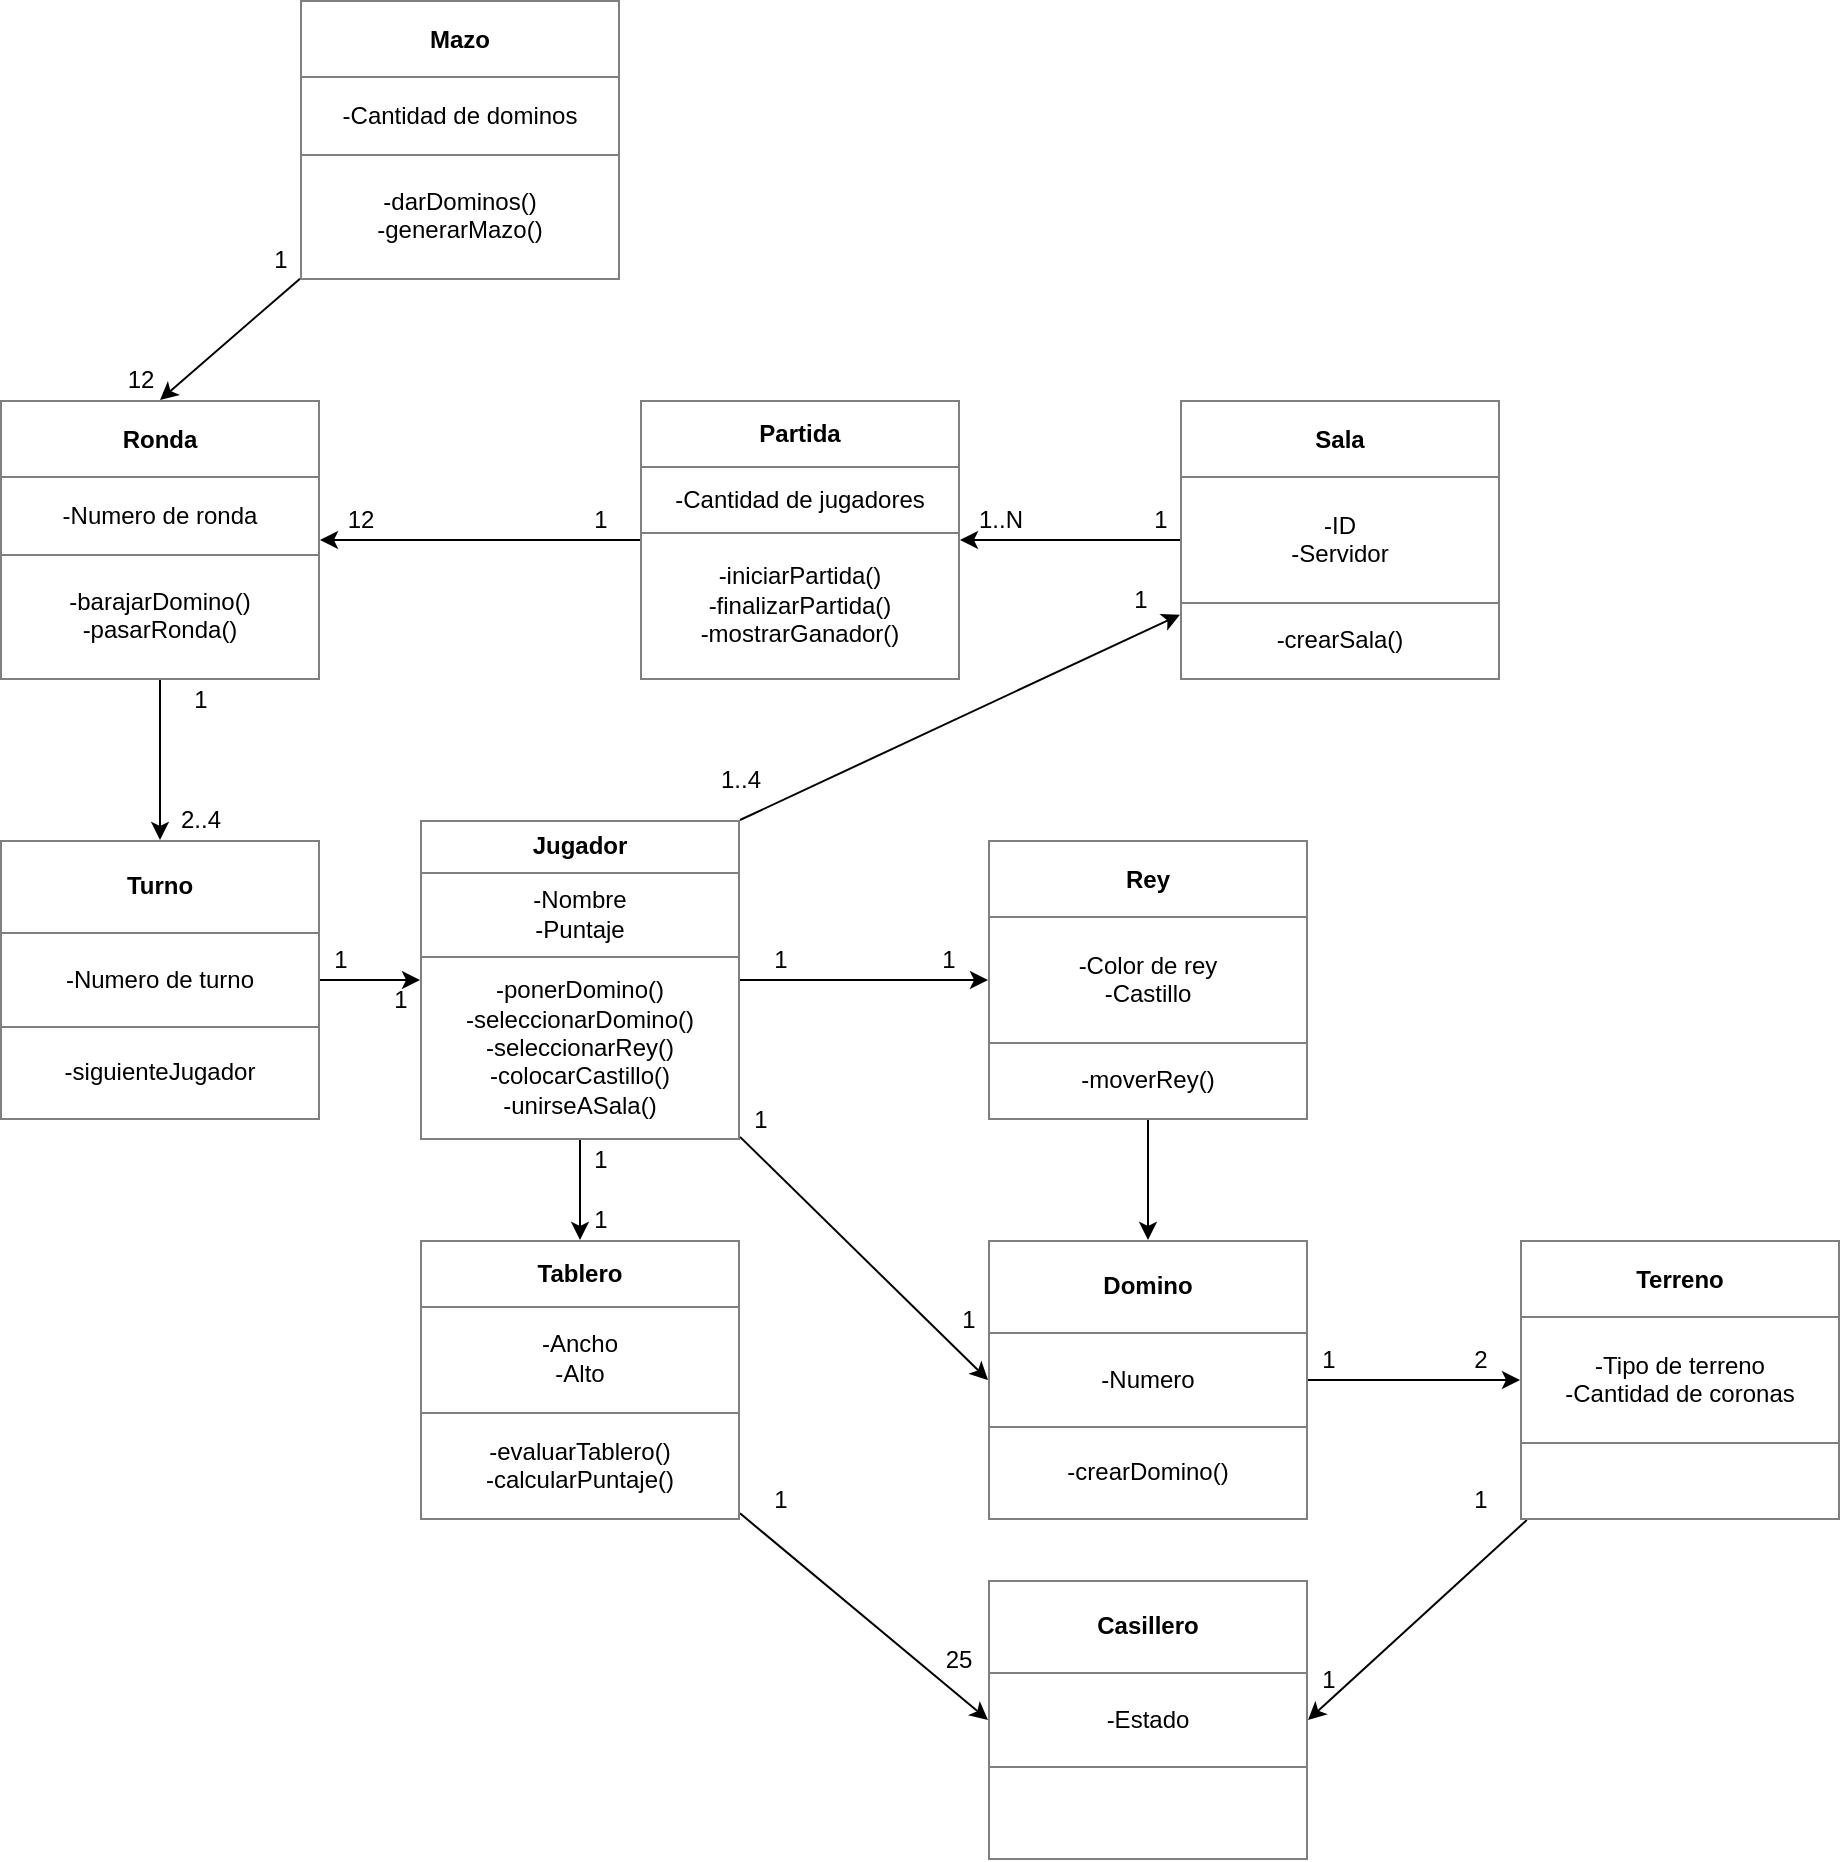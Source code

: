 <mxfile version="14.4.3" type="device"><diagram id="wr0oimCMR7lxPX60rHJX" name="Page-1"><mxGraphModel dx="1913" dy="1795" grid="1" gridSize="10" guides="1" tooltips="1" connect="1" arrows="1" fold="1" page="1" pageScale="1" pageWidth="827" pageHeight="1169" math="0" shadow="0"><root><mxCell id="0"/><mxCell id="1" parent="0"/><mxCell id="RUWfkkjb_o2PLZvLdnvy-16" style="edgeStyle=none;rounded=0;orthogonalLoop=1;jettySize=auto;html=1;" parent="1" source="RUWfkkjb_o2PLZvLdnvy-1" target="RUWfkkjb_o2PLZvLdnvy-7" edge="1"><mxGeometry relative="1" as="geometry"/></mxCell><mxCell id="RUWfkkjb_o2PLZvLdnvy-1" value="&lt;table border=&quot;1&quot; width=&quot;100%&quot; cellpadding=&quot;4&quot; style=&quot;width: 100% ; height: 100% ; border-collapse: collapse&quot;&gt;&lt;tbody&gt;&lt;tr&gt;&lt;th align=&quot;center&quot;&gt;Domino&lt;/th&gt;&lt;/tr&gt;&lt;tr&gt;&lt;td align=&quot;center&quot;&gt;-Numero&lt;/td&gt;&lt;/tr&gt;&lt;tr&gt;&lt;td align=&quot;center&quot;&gt;-crearDomino()&lt;/td&gt;&lt;/tr&gt;&lt;/tbody&gt;&lt;/table&gt;" style="text;html=1;strokeColor=none;fillColor=none;overflow=fill;" parent="1" vertex="1"><mxGeometry x="334" y="250" width="160" height="140" as="geometry"/></mxCell><mxCell id="RUWfkkjb_o2PLZvLdnvy-17" style="edgeStyle=none;rounded=0;orthogonalLoop=1;jettySize=auto;html=1;entryX=0;entryY=0.5;entryDx=0;entryDy=0;" parent="1" source="RUWfkkjb_o2PLZvLdnvy-3" target="RUWfkkjb_o2PLZvLdnvy-6" edge="1"><mxGeometry relative="1" as="geometry"/></mxCell><mxCell id="RUWfkkjb_o2PLZvLdnvy-3" value="&lt;table border=&quot;1&quot; width=&quot;100%&quot; cellpadding=&quot;4&quot; style=&quot;width: 100% ; height: 100% ; border-collapse: collapse&quot;&gt;&lt;tbody&gt;&lt;tr&gt;&lt;th align=&quot;center&quot;&gt;Tablero&lt;/th&gt;&lt;/tr&gt;&lt;tr&gt;&lt;td align=&quot;center&quot;&gt;-Ancho&lt;br&gt;-Alto&lt;br&gt;&lt;/td&gt;&lt;/tr&gt;&lt;tr&gt;&lt;td align=&quot;center&quot;&gt;-evaluarTablero()&lt;br&gt;-calcularPuntaje()&lt;/td&gt;&lt;/tr&gt;&lt;/tbody&gt;&lt;/table&gt;" style="text;html=1;strokeColor=none;fillColor=none;overflow=fill;" parent="1" vertex="1"><mxGeometry x="50" y="250" width="160" height="140" as="geometry"/></mxCell><mxCell id="RUWfkkjb_o2PLZvLdnvy-10" style="edgeStyle=orthogonalEdgeStyle;rounded=0;orthogonalLoop=1;jettySize=auto;html=1;entryX=0;entryY=0.5;entryDx=0;entryDy=0;" parent="1" source="RUWfkkjb_o2PLZvLdnvy-4" target="RUWfkkjb_o2PLZvLdnvy-5" edge="1"><mxGeometry relative="1" as="geometry"/></mxCell><mxCell id="RUWfkkjb_o2PLZvLdnvy-12" style="edgeStyle=orthogonalEdgeStyle;rounded=0;orthogonalLoop=1;jettySize=auto;html=1;entryX=0.5;entryY=0;entryDx=0;entryDy=0;" parent="1" source="RUWfkkjb_o2PLZvLdnvy-4" target="RUWfkkjb_o2PLZvLdnvy-3" edge="1"><mxGeometry relative="1" as="geometry"/></mxCell><mxCell id="RUWfkkjb_o2PLZvLdnvy-14" style="rounded=0;orthogonalLoop=1;jettySize=auto;html=1;entryX=0;entryY=0.5;entryDx=0;entryDy=0;" parent="1" source="RUWfkkjb_o2PLZvLdnvy-4" target="RUWfkkjb_o2PLZvLdnvy-1" edge="1"><mxGeometry relative="1" as="geometry"/></mxCell><mxCell id="RUWfkkjb_o2PLZvLdnvy-4" value="&lt;table border=&quot;1&quot; width=&quot;100%&quot; cellpadding=&quot;4&quot; style=&quot;width: 100% ; height: 100% ; border-collapse: collapse&quot;&gt;&lt;tbody&gt;&lt;tr&gt;&lt;th align=&quot;center&quot;&gt;Jugador&lt;/th&gt;&lt;/tr&gt;&lt;tr&gt;&lt;td align=&quot;center&quot;&gt;-Nombre&lt;br&gt;-Puntaje&lt;br&gt;&lt;/td&gt;&lt;/tr&gt;&lt;tr&gt;&lt;td align=&quot;center&quot;&gt;-ponerDomino()&lt;br&gt;-seleccionarDomino()&lt;br&gt;-seleccionarRey()&lt;br&gt;-colocarCastillo()&lt;br&gt;-unirseASala()&lt;/td&gt;&lt;/tr&gt;&lt;/tbody&gt;&lt;/table&gt;" style="text;html=1;strokeColor=none;fillColor=none;overflow=fill;" parent="1" vertex="1"><mxGeometry x="50" y="40" width="160" height="160" as="geometry"/></mxCell><mxCell id="RUWfkkjb_o2PLZvLdnvy-13" style="edgeStyle=orthogonalEdgeStyle;rounded=0;orthogonalLoop=1;jettySize=auto;html=1;entryX=0.5;entryY=0;entryDx=0;entryDy=0;" parent="1" source="RUWfkkjb_o2PLZvLdnvy-5" target="RUWfkkjb_o2PLZvLdnvy-1" edge="1"><mxGeometry relative="1" as="geometry"/></mxCell><mxCell id="RUWfkkjb_o2PLZvLdnvy-5" value="&lt;table border=&quot;1&quot; width=&quot;100%&quot; cellpadding=&quot;4&quot; style=&quot;width: 100% ; height: 100% ; border-collapse: collapse&quot;&gt;&lt;tbody&gt;&lt;tr&gt;&lt;th align=&quot;center&quot;&gt;Rey&lt;/th&gt;&lt;/tr&gt;&lt;tr&gt;&lt;td align=&quot;center&quot;&gt;-Color de rey&lt;br&gt;-Castillo&lt;/td&gt;&lt;/tr&gt;&lt;tr&gt;&lt;td align=&quot;center&quot;&gt;-moverRey()&lt;/td&gt;&lt;/tr&gt;&lt;/tbody&gt;&lt;/table&gt;" style="text;html=1;strokeColor=none;fillColor=none;overflow=fill;" parent="1" vertex="1"><mxGeometry x="334" y="50" width="160" height="140" as="geometry"/></mxCell><mxCell id="RUWfkkjb_o2PLZvLdnvy-6" value="&lt;table border=&quot;1&quot; width=&quot;100%&quot; cellpadding=&quot;4&quot; style=&quot;width: 100% ; height: 100% ; border-collapse: collapse&quot;&gt;&lt;tbody&gt;&lt;tr&gt;&lt;th align=&quot;center&quot;&gt;Casillero&lt;/th&gt;&lt;/tr&gt;&lt;tr&gt;&lt;td align=&quot;center&quot;&gt;-Estado&lt;br&gt;&lt;/td&gt;&lt;/tr&gt;&lt;tr&gt;&lt;td align=&quot;center&quot;&gt;&lt;br&gt;&lt;/td&gt;&lt;/tr&gt;&lt;/tbody&gt;&lt;/table&gt;" style="text;html=1;strokeColor=none;fillColor=none;overflow=fill;" parent="1" vertex="1"><mxGeometry x="334" y="420" width="160" height="140" as="geometry"/></mxCell><mxCell id="RUWfkkjb_o2PLZvLdnvy-18" style="edgeStyle=none;rounded=0;orthogonalLoop=1;jettySize=auto;html=1;entryX=1;entryY=0.5;entryDx=0;entryDy=0;" parent="1" source="RUWfkkjb_o2PLZvLdnvy-7" target="RUWfkkjb_o2PLZvLdnvy-6" edge="1"><mxGeometry relative="1" as="geometry"/></mxCell><mxCell id="RUWfkkjb_o2PLZvLdnvy-7" value="&lt;table border=&quot;1&quot; width=&quot;100%&quot; cellpadding=&quot;4&quot; style=&quot;width: 100% ; height: 100% ; border-collapse: collapse&quot;&gt;&lt;tbody&gt;&lt;tr&gt;&lt;th align=&quot;center&quot;&gt;Terreno&lt;/th&gt;&lt;/tr&gt;&lt;tr&gt;&lt;td align=&quot;center&quot;&gt;-Tipo de terreno&lt;br&gt;-Cantidad de coronas&lt;br&gt;&lt;/td&gt;&lt;/tr&gt;&lt;tr&gt;&lt;td align=&quot;center&quot;&gt;&lt;br&gt;&lt;/td&gt;&lt;/tr&gt;&lt;/tbody&gt;&lt;/table&gt;" style="text;html=1;strokeColor=none;fillColor=none;overflow=fill;" parent="1" vertex="1"><mxGeometry x="600" y="250" width="160" height="140" as="geometry"/></mxCell><mxCell id="RUWfkkjb_o2PLZvLdnvy-19" style="edgeStyle=none;rounded=0;orthogonalLoop=1;jettySize=auto;html=1;" parent="1" source="RUWfkkjb_o2PLZvLdnvy-8" target="RUWfkkjb_o2PLZvLdnvy-4" edge="1"><mxGeometry relative="1" as="geometry"/></mxCell><mxCell id="RUWfkkjb_o2PLZvLdnvy-8" value="&lt;table border=&quot;1&quot; width=&quot;100%&quot; cellpadding=&quot;4&quot; style=&quot;width: 100% ; height: 100% ; border-collapse: collapse&quot;&gt;&lt;tbody&gt;&lt;tr&gt;&lt;th align=&quot;center&quot;&gt;Turno&lt;/th&gt;&lt;/tr&gt;&lt;tr&gt;&lt;td align=&quot;center&quot;&gt;-Numero de turno&lt;/td&gt;&lt;/tr&gt;&lt;tr&gt;&lt;td align=&quot;center&quot;&gt;-siguienteJugador&lt;/td&gt;&lt;/tr&gt;&lt;/tbody&gt;&lt;/table&gt;" style="text;html=1;strokeColor=none;fillColor=none;overflow=fill;" parent="1" vertex="1"><mxGeometry x="-160" y="50" width="160" height="140" as="geometry"/></mxCell><mxCell id="RUWfkkjb_o2PLZvLdnvy-20" style="edgeStyle=none;rounded=0;orthogonalLoop=1;jettySize=auto;html=1;entryX=0.5;entryY=0;entryDx=0;entryDy=0;" parent="1" source="RUWfkkjb_o2PLZvLdnvy-9" target="RUWfkkjb_o2PLZvLdnvy-8" edge="1"><mxGeometry relative="1" as="geometry"/></mxCell><mxCell id="RUWfkkjb_o2PLZvLdnvy-9" value="&lt;table border=&quot;1&quot; width=&quot;100%&quot; cellpadding=&quot;4&quot; style=&quot;width: 100% ; height: 100% ; border-collapse: collapse&quot;&gt;&lt;tbody&gt;&lt;tr&gt;&lt;th align=&quot;center&quot;&gt;Ronda&lt;/th&gt;&lt;/tr&gt;&lt;tr&gt;&lt;td align=&quot;center&quot;&gt;-Numero de ronda&lt;br&gt;&lt;/td&gt;&lt;/tr&gt;&lt;tr&gt;&lt;td align=&quot;center&quot;&gt;-barajarDomino()&lt;br&gt;-pasarRonda()&lt;/td&gt;&lt;/tr&gt;&lt;/tbody&gt;&lt;/table&gt;" style="text;html=1;strokeColor=none;fillColor=none;overflow=fill;" parent="1" vertex="1"><mxGeometry x="-160" y="-170" width="160" height="140" as="geometry"/></mxCell><mxCell id="RUWfkkjb_o2PLZvLdnvy-22" style="edgeStyle=none;rounded=0;orthogonalLoop=1;jettySize=auto;html=1;" parent="1" source="RUWfkkjb_o2PLZvLdnvy-21" target="RUWfkkjb_o2PLZvLdnvy-9" edge="1"><mxGeometry relative="1" as="geometry"/></mxCell><mxCell id="RUWfkkjb_o2PLZvLdnvy-21" value="&lt;table border=&quot;1&quot; width=&quot;100%&quot; cellpadding=&quot;4&quot; style=&quot;width: 100% ; height: 100% ; border-collapse: collapse&quot;&gt;&lt;tbody&gt;&lt;tr&gt;&lt;th align=&quot;center&quot;&gt;Partida&lt;/th&gt;&lt;/tr&gt;&lt;tr&gt;&lt;td align=&quot;center&quot;&gt;-Cantidad de jugadores&lt;br&gt;&lt;/td&gt;&lt;/tr&gt;&lt;tr&gt;&lt;td align=&quot;center&quot;&gt;-iniciarPartida()&lt;br&gt;-finalizarPartida()&lt;br&gt;-mostrarGanador()&lt;/td&gt;&lt;/tr&gt;&lt;/tbody&gt;&lt;/table&gt;" style="text;html=1;strokeColor=none;fillColor=none;overflow=fill;" parent="1" vertex="1"><mxGeometry x="160" y="-170" width="160" height="140" as="geometry"/></mxCell><mxCell id="RUWfkkjb_o2PLZvLdnvy-24" style="edgeStyle=none;rounded=0;orthogonalLoop=1;jettySize=auto;html=1;" parent="1" source="RUWfkkjb_o2PLZvLdnvy-23" target="RUWfkkjb_o2PLZvLdnvy-21" edge="1"><mxGeometry relative="1" as="geometry"/></mxCell><mxCell id="RUWfkkjb_o2PLZvLdnvy-25" style="edgeStyle=none;rounded=0;orthogonalLoop=1;jettySize=auto;html=1;exitX=1;exitY=0;exitDx=0;exitDy=0;" parent="1" source="RUWfkkjb_o2PLZvLdnvy-4" target="RUWfkkjb_o2PLZvLdnvy-23" edge="1"><mxGeometry relative="1" as="geometry"/></mxCell><mxCell id="RUWfkkjb_o2PLZvLdnvy-23" value="&lt;table border=&quot;1&quot; width=&quot;100%&quot; cellpadding=&quot;4&quot; style=&quot;width: 100% ; height: 100% ; border-collapse: collapse&quot;&gt;&lt;tbody&gt;&lt;tr&gt;&lt;th align=&quot;center&quot;&gt;Sala&lt;/th&gt;&lt;/tr&gt;&lt;tr&gt;&lt;td align=&quot;center&quot;&gt;-ID&lt;br&gt;-Servidor&lt;br&gt;&lt;/td&gt;&lt;/tr&gt;&lt;tr&gt;&lt;td align=&quot;center&quot;&gt;-crearSala()&lt;br&gt;&lt;/td&gt;&lt;/tr&gt;&lt;/tbody&gt;&lt;/table&gt;" style="text;html=1;strokeColor=none;fillColor=none;overflow=fill;" parent="1" vertex="1"><mxGeometry x="430" y="-170" width="160" height="140" as="geometry"/></mxCell><mxCell id="RUWfkkjb_o2PLZvLdnvy-30" style="edgeStyle=none;rounded=0;orthogonalLoop=1;jettySize=auto;html=1;entryX=0.5;entryY=0;entryDx=0;entryDy=0;" parent="1" source="RUWfkkjb_o2PLZvLdnvy-28" target="RUWfkkjb_o2PLZvLdnvy-9" edge="1"><mxGeometry relative="1" as="geometry"/></mxCell><mxCell id="RUWfkkjb_o2PLZvLdnvy-28" value="&lt;table border=&quot;1&quot; width=&quot;100%&quot; cellpadding=&quot;4&quot; style=&quot;width: 100% ; height: 100% ; border-collapse: collapse&quot;&gt;&lt;tbody&gt;&lt;tr&gt;&lt;th align=&quot;center&quot;&gt;Mazo&lt;/th&gt;&lt;/tr&gt;&lt;tr&gt;&lt;td align=&quot;center&quot;&gt;-Cantidad de dominos&lt;br&gt;&lt;/td&gt;&lt;/tr&gt;&lt;tr&gt;&lt;td align=&quot;center&quot;&gt;-darDominos()&lt;br&gt;-generarMazo()&lt;/td&gt;&lt;/tr&gt;&lt;/tbody&gt;&lt;/table&gt;" style="text;html=1;strokeColor=none;fillColor=none;overflow=fill;" parent="1" vertex="1"><mxGeometry x="-10" y="-370" width="160" height="140" as="geometry"/></mxCell><mxCell id="RUWfkkjb_o2PLZvLdnvy-31" value="1" style="text;html=1;align=center;verticalAlign=middle;resizable=0;points=[];autosize=1;strokeColor=none;" parent="1" vertex="1"><mxGeometry x="494" y="300" width="20" height="20" as="geometry"/></mxCell><mxCell id="RUWfkkjb_o2PLZvLdnvy-32" value="2" style="text;html=1;align=center;verticalAlign=middle;resizable=0;points=[];autosize=1;strokeColor=none;" parent="1" vertex="1"><mxGeometry x="570" y="300" width="20" height="20" as="geometry"/></mxCell><mxCell id="RUWfkkjb_o2PLZvLdnvy-33" value="1..4" style="text;html=1;align=center;verticalAlign=middle;resizable=0;points=[];autosize=1;strokeColor=none;" parent="1" vertex="1"><mxGeometry x="190" y="10" width="40" height="20" as="geometry"/></mxCell><mxCell id="RUWfkkjb_o2PLZvLdnvy-34" value="1" style="text;html=1;align=center;verticalAlign=middle;resizable=0;points=[];autosize=1;strokeColor=none;" parent="1" vertex="1"><mxGeometry x="400" y="-80" width="20" height="20" as="geometry"/></mxCell><mxCell id="RUWfkkjb_o2PLZvLdnvy-35" value="1..N" style="text;html=1;align=center;verticalAlign=middle;resizable=0;points=[];autosize=1;strokeColor=none;" parent="1" vertex="1"><mxGeometry x="320" y="-120" width="40" height="20" as="geometry"/></mxCell><mxCell id="RUWfkkjb_o2PLZvLdnvy-36" value="1" style="text;html=1;align=center;verticalAlign=middle;resizable=0;points=[];autosize=1;strokeColor=none;" parent="1" vertex="1"><mxGeometry x="410" y="-120" width="20" height="20" as="geometry"/></mxCell><mxCell id="RUWfkkjb_o2PLZvLdnvy-39" value="1" style="text;html=1;align=center;verticalAlign=middle;resizable=0;points=[];autosize=1;strokeColor=none;" parent="1" vertex="1"><mxGeometry x="-30" y="-250" width="20" height="20" as="geometry"/></mxCell><mxCell id="RUWfkkjb_o2PLZvLdnvy-40" value="12" style="text;html=1;align=center;verticalAlign=middle;resizable=0;points=[];autosize=1;strokeColor=none;" parent="1" vertex="1"><mxGeometry x="-105" y="-190" width="30" height="20" as="geometry"/></mxCell><mxCell id="RUWfkkjb_o2PLZvLdnvy-41" value="1" style="text;html=1;align=center;verticalAlign=middle;resizable=0;points=[];autosize=1;strokeColor=none;" parent="1" vertex="1"><mxGeometry x="130" y="-120" width="20" height="20" as="geometry"/></mxCell><mxCell id="RUWfkkjb_o2PLZvLdnvy-42" value="12" style="text;html=1;align=center;verticalAlign=middle;resizable=0;points=[];autosize=1;strokeColor=none;" parent="1" vertex="1"><mxGeometry x="5" y="-120" width="30" height="20" as="geometry"/></mxCell><mxCell id="RUWfkkjb_o2PLZvLdnvy-43" value="1" style="text;html=1;align=center;verticalAlign=middle;resizable=0;points=[];autosize=1;strokeColor=none;" parent="1" vertex="1"><mxGeometry x="-70" y="-30" width="20" height="20" as="geometry"/></mxCell><mxCell id="RUWfkkjb_o2PLZvLdnvy-44" value="2..4" style="text;html=1;align=center;verticalAlign=middle;resizable=0;points=[];autosize=1;strokeColor=none;" parent="1" vertex="1"><mxGeometry x="-80" y="30" width="40" height="20" as="geometry"/></mxCell><mxCell id="RUWfkkjb_o2PLZvLdnvy-45" value="1" style="text;html=1;align=center;verticalAlign=middle;resizable=0;points=[];autosize=1;strokeColor=none;" parent="1" vertex="1"><mxGeometry y="100" width="20" height="20" as="geometry"/></mxCell><mxCell id="RUWfkkjb_o2PLZvLdnvy-46" value="1" style="text;html=1;align=center;verticalAlign=middle;resizable=0;points=[];autosize=1;strokeColor=none;" parent="1" vertex="1"><mxGeometry x="30" y="120" width="20" height="20" as="geometry"/></mxCell><mxCell id="RUWfkkjb_o2PLZvLdnvy-47" value="1" style="text;html=1;align=center;verticalAlign=middle;resizable=0;points=[];autosize=1;strokeColor=none;" parent="1" vertex="1"><mxGeometry x="220" y="100" width="20" height="20" as="geometry"/></mxCell><mxCell id="RUWfkkjb_o2PLZvLdnvy-48" value="1" style="text;html=1;align=center;verticalAlign=middle;resizable=0;points=[];autosize=1;strokeColor=none;" parent="1" vertex="1"><mxGeometry x="304" y="100" width="20" height="20" as="geometry"/></mxCell><mxCell id="RUWfkkjb_o2PLZvLdnvy-51" value="1" style="text;html=1;align=center;verticalAlign=middle;resizable=0;points=[];autosize=1;strokeColor=none;" parent="1" vertex="1"><mxGeometry x="210" y="180" width="20" height="20" as="geometry"/></mxCell><mxCell id="RUWfkkjb_o2PLZvLdnvy-52" value="1" style="text;html=1;align=center;verticalAlign=middle;resizable=0;points=[];autosize=1;strokeColor=none;" parent="1" vertex="1"><mxGeometry x="314" y="280" width="20" height="20" as="geometry"/></mxCell><mxCell id="RUWfkkjb_o2PLZvLdnvy-53" value="1" style="text;html=1;align=center;verticalAlign=middle;resizable=0;points=[];autosize=1;strokeColor=none;" parent="1" vertex="1"><mxGeometry x="570" y="370" width="20" height="20" as="geometry"/></mxCell><mxCell id="RUWfkkjb_o2PLZvLdnvy-54" value="1" style="text;html=1;align=center;verticalAlign=middle;resizable=0;points=[];autosize=1;strokeColor=none;" parent="1" vertex="1"><mxGeometry x="494" y="460" width="20" height="20" as="geometry"/></mxCell><mxCell id="RUWfkkjb_o2PLZvLdnvy-55" value="25" style="text;html=1;align=center;verticalAlign=middle;resizable=0;points=[];autosize=1;strokeColor=none;" parent="1" vertex="1"><mxGeometry x="304" y="450" width="30" height="20" as="geometry"/></mxCell><mxCell id="RUWfkkjb_o2PLZvLdnvy-56" value="1" style="text;html=1;align=center;verticalAlign=middle;resizable=0;points=[];autosize=1;strokeColor=none;" parent="1" vertex="1"><mxGeometry x="220" y="370" width="20" height="20" as="geometry"/></mxCell><mxCell id="RUWfkkjb_o2PLZvLdnvy-57" value="1" style="text;html=1;align=center;verticalAlign=middle;resizable=0;points=[];autosize=1;strokeColor=none;" parent="1" vertex="1"><mxGeometry x="130" y="200" width="20" height="20" as="geometry"/></mxCell><mxCell id="RUWfkkjb_o2PLZvLdnvy-58" value="1" style="text;html=1;align=center;verticalAlign=middle;resizable=0;points=[];autosize=1;strokeColor=none;" parent="1" vertex="1"><mxGeometry x="130" y="230" width="20" height="20" as="geometry"/></mxCell></root></mxGraphModel></diagram></mxfile>